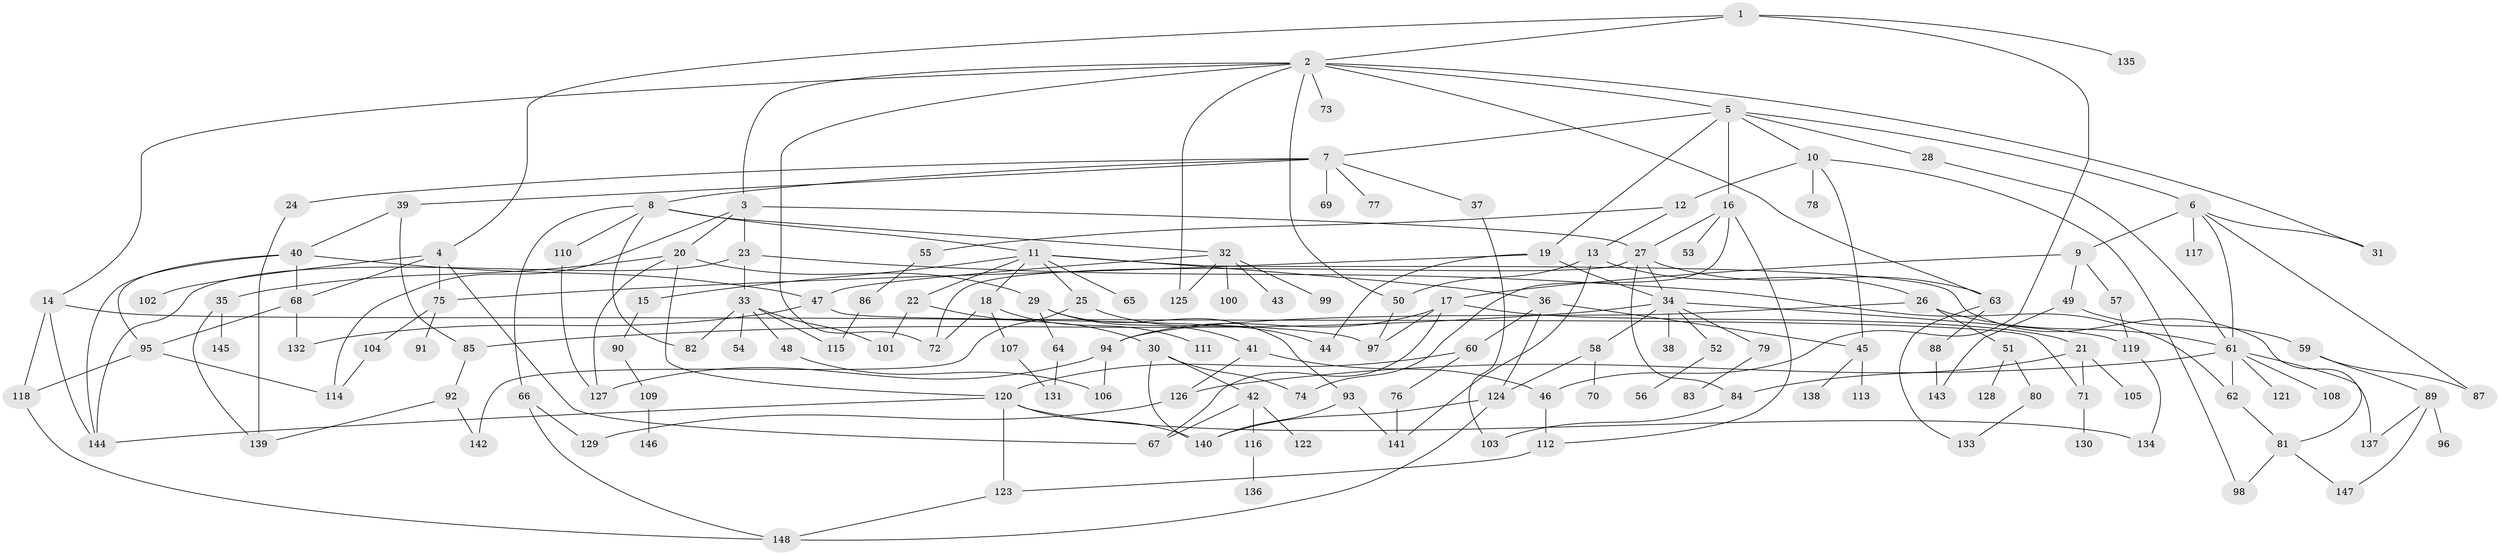 // Generated by graph-tools (version 1.1) at 2025/25/03/09/25 03:25:26]
// undirected, 148 vertices, 215 edges
graph export_dot {
graph [start="1"]
  node [color=gray90,style=filled];
  1;
  2;
  3;
  4;
  5;
  6;
  7;
  8;
  9;
  10;
  11;
  12;
  13;
  14;
  15;
  16;
  17;
  18;
  19;
  20;
  21;
  22;
  23;
  24;
  25;
  26;
  27;
  28;
  29;
  30;
  31;
  32;
  33;
  34;
  35;
  36;
  37;
  38;
  39;
  40;
  41;
  42;
  43;
  44;
  45;
  46;
  47;
  48;
  49;
  50;
  51;
  52;
  53;
  54;
  55;
  56;
  57;
  58;
  59;
  60;
  61;
  62;
  63;
  64;
  65;
  66;
  67;
  68;
  69;
  70;
  71;
  72;
  73;
  74;
  75;
  76;
  77;
  78;
  79;
  80;
  81;
  82;
  83;
  84;
  85;
  86;
  87;
  88;
  89;
  90;
  91;
  92;
  93;
  94;
  95;
  96;
  97;
  98;
  99;
  100;
  101;
  102;
  103;
  104;
  105;
  106;
  107;
  108;
  109;
  110;
  111;
  112;
  113;
  114;
  115;
  116;
  117;
  118;
  119;
  120;
  121;
  122;
  123;
  124;
  125;
  126;
  127;
  128;
  129;
  130;
  131;
  132;
  133;
  134;
  135;
  136;
  137;
  138;
  139;
  140;
  141;
  142;
  143;
  144;
  145;
  146;
  147;
  148;
  1 -- 2;
  1 -- 4;
  1 -- 46;
  1 -- 135;
  2 -- 3;
  2 -- 5;
  2 -- 14;
  2 -- 31;
  2 -- 73;
  2 -- 125;
  2 -- 50;
  2 -- 72;
  2 -- 63;
  3 -- 20;
  3 -- 23;
  3 -- 27;
  3 -- 114;
  4 -- 68;
  4 -- 75;
  4 -- 102;
  4 -- 67;
  5 -- 6;
  5 -- 7;
  5 -- 10;
  5 -- 16;
  5 -- 19;
  5 -- 28;
  6 -- 9;
  6 -- 117;
  6 -- 61;
  6 -- 31;
  6 -- 87;
  7 -- 8;
  7 -- 24;
  7 -- 37;
  7 -- 39;
  7 -- 69;
  7 -- 77;
  8 -- 11;
  8 -- 32;
  8 -- 66;
  8 -- 82;
  8 -- 110;
  9 -- 17;
  9 -- 49;
  9 -- 57;
  10 -- 12;
  10 -- 45;
  10 -- 78;
  10 -- 98;
  11 -- 15;
  11 -- 18;
  11 -- 22;
  11 -- 25;
  11 -- 36;
  11 -- 65;
  11 -- 81;
  12 -- 13;
  12 -- 55;
  13 -- 26;
  13 -- 50;
  13 -- 141;
  14 -- 144;
  14 -- 97;
  14 -- 118;
  15 -- 90;
  16 -- 53;
  16 -- 112;
  16 -- 27;
  16 -- 74;
  17 -- 21;
  17 -- 67;
  17 -- 97;
  17 -- 94;
  18 -- 72;
  18 -- 107;
  18 -- 111;
  19 -- 34;
  19 -- 75;
  19 -- 44;
  20 -- 29;
  20 -- 35;
  20 -- 120;
  20 -- 127;
  21 -- 105;
  21 -- 71;
  21 -- 84;
  22 -- 30;
  22 -- 101;
  23 -- 33;
  23 -- 62;
  23 -- 144;
  24 -- 139;
  25 -- 44;
  25 -- 142;
  26 -- 51;
  26 -- 94;
  26 -- 61;
  27 -- 63;
  27 -- 84;
  27 -- 34;
  27 -- 72;
  28 -- 61;
  29 -- 41;
  29 -- 64;
  29 -- 93;
  30 -- 42;
  30 -- 74;
  30 -- 140;
  32 -- 43;
  32 -- 99;
  32 -- 100;
  32 -- 125;
  32 -- 47;
  33 -- 48;
  33 -- 54;
  33 -- 82;
  33 -- 101;
  33 -- 115;
  34 -- 38;
  34 -- 52;
  34 -- 58;
  34 -- 79;
  34 -- 85;
  34 -- 119;
  35 -- 145;
  35 -- 139;
  36 -- 60;
  36 -- 124;
  36 -- 45;
  37 -- 103;
  39 -- 40;
  39 -- 85;
  40 -- 47;
  40 -- 144;
  40 -- 68;
  40 -- 95;
  41 -- 126;
  41 -- 46;
  42 -- 67;
  42 -- 116;
  42 -- 122;
  45 -- 113;
  45 -- 138;
  46 -- 112;
  47 -- 71;
  47 -- 132;
  48 -- 106;
  49 -- 59;
  49 -- 143;
  50 -- 97;
  51 -- 80;
  51 -- 128;
  52 -- 56;
  55 -- 86;
  57 -- 119;
  58 -- 70;
  58 -- 124;
  59 -- 87;
  59 -- 89;
  60 -- 76;
  60 -- 120;
  61 -- 108;
  61 -- 121;
  61 -- 137;
  61 -- 62;
  61 -- 126;
  62 -- 81;
  63 -- 88;
  63 -- 133;
  64 -- 131;
  66 -- 129;
  66 -- 148;
  68 -- 95;
  68 -- 132;
  71 -- 130;
  75 -- 91;
  75 -- 104;
  76 -- 141;
  79 -- 83;
  80 -- 133;
  81 -- 147;
  81 -- 98;
  84 -- 103;
  85 -- 92;
  86 -- 115;
  88 -- 143;
  89 -- 96;
  89 -- 137;
  89 -- 147;
  90 -- 109;
  92 -- 139;
  92 -- 142;
  93 -- 140;
  93 -- 141;
  94 -- 106;
  94 -- 127;
  95 -- 118;
  95 -- 114;
  104 -- 114;
  107 -- 131;
  109 -- 146;
  110 -- 127;
  112 -- 123;
  116 -- 136;
  118 -- 148;
  119 -- 134;
  120 -- 134;
  120 -- 140;
  120 -- 144;
  120 -- 123;
  123 -- 148;
  124 -- 140;
  124 -- 148;
  126 -- 129;
}
